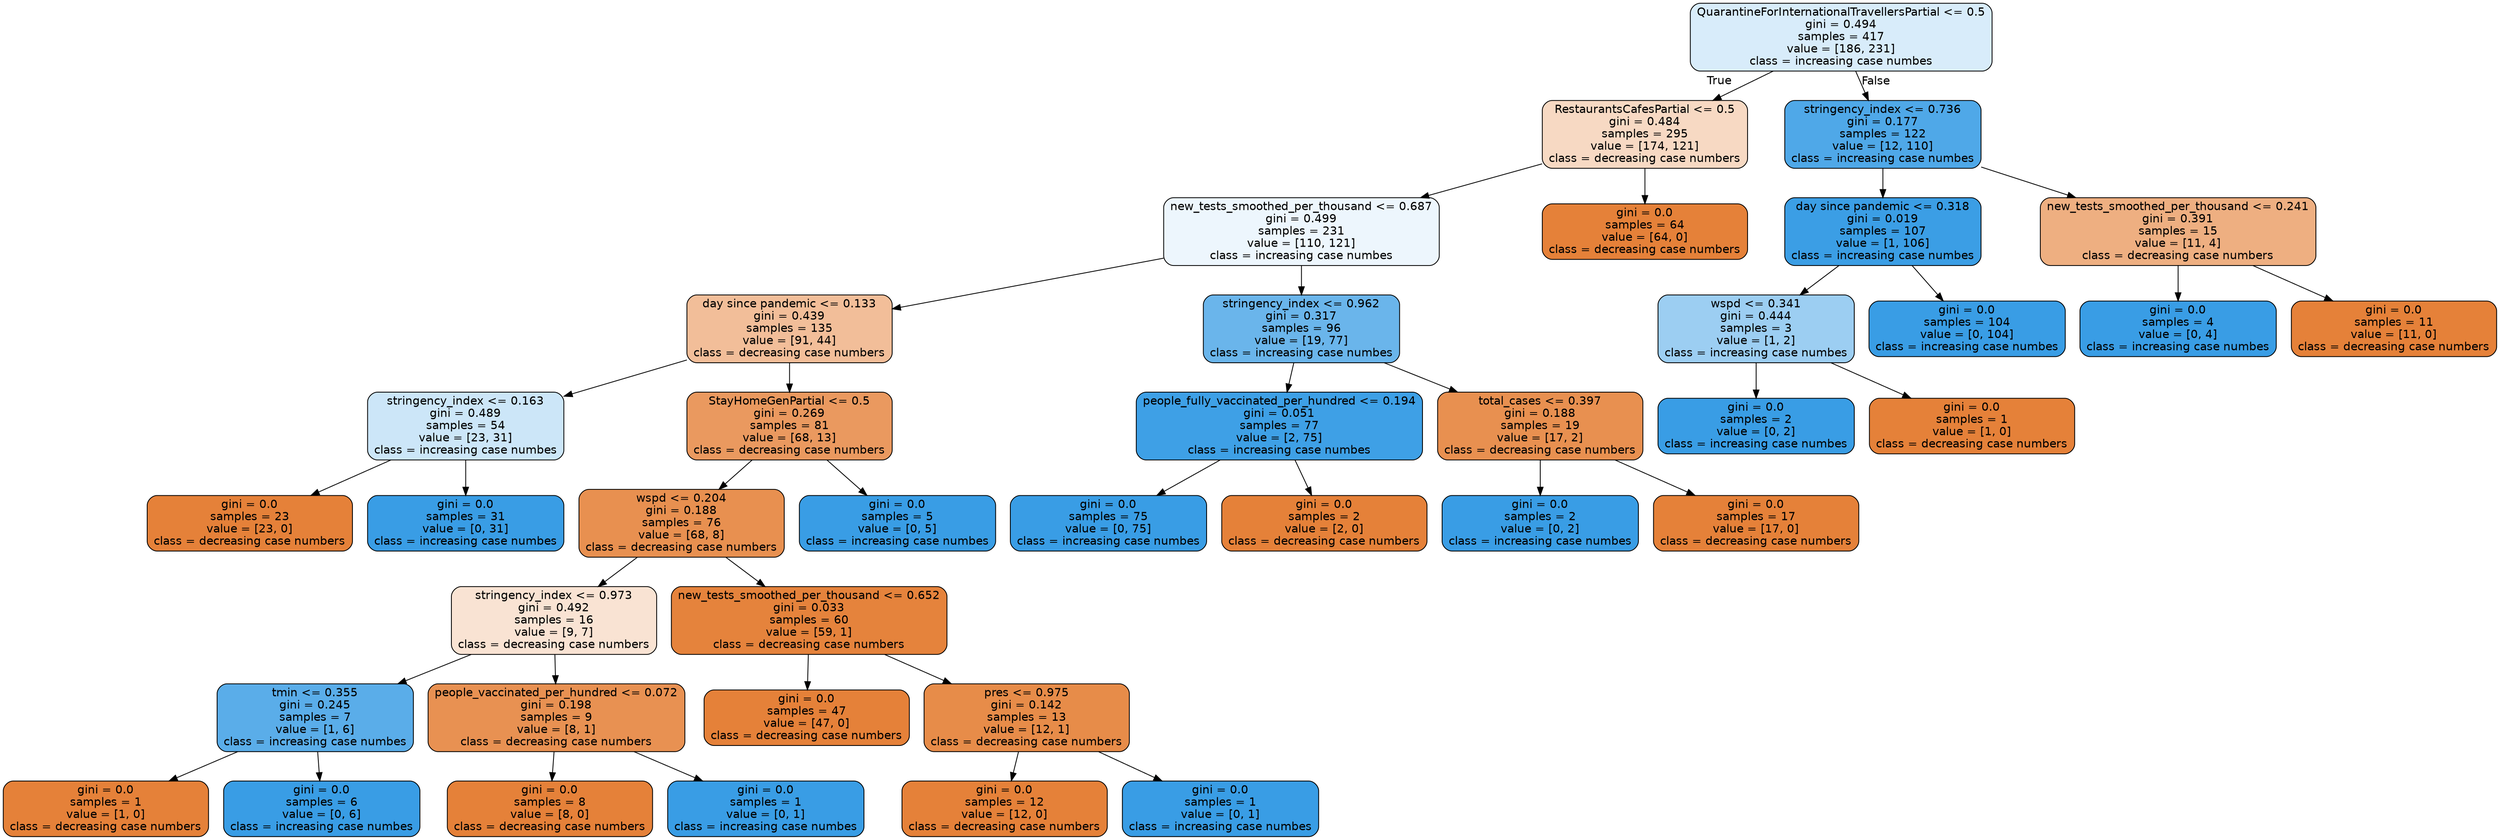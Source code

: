 digraph Tree {
node [shape=box, style="filled, rounded", color="black", fontname=helvetica] ;
edge [fontname=helvetica] ;
0 [label="QuarantineForInternationalTravellersPartial <= 0.5\ngini = 0.494\nsamples = 417\nvalue = [186, 231]\nclass = increasing case numbes", fillcolor="#d8ecfa"] ;
1 [label="RestaurantsCafesPartial <= 0.5\ngini = 0.484\nsamples = 295\nvalue = [174, 121]\nclass = decreasing case numbers", fillcolor="#f7d9c3"] ;
0 -> 1 [labeldistance=2.5, labelangle=45, headlabel="True"] ;
2 [label="new_tests_smoothed_per_thousand <= 0.687\ngini = 0.499\nsamples = 231\nvalue = [110, 121]\nclass = increasing case numbes", fillcolor="#edf6fd"] ;
1 -> 2 ;
3 [label="day since pandemic <= 0.133\ngini = 0.439\nsamples = 135\nvalue = [91, 44]\nclass = decreasing case numbers", fillcolor="#f2be99"] ;
2 -> 3 ;
4 [label="stringency_index <= 0.163\ngini = 0.489\nsamples = 54\nvalue = [23, 31]\nclass = increasing case numbes", fillcolor="#cce6f8"] ;
3 -> 4 ;
5 [label="gini = 0.0\nsamples = 23\nvalue = [23, 0]\nclass = decreasing case numbers", fillcolor="#e58139"] ;
4 -> 5 ;
6 [label="gini = 0.0\nsamples = 31\nvalue = [0, 31]\nclass = increasing case numbes", fillcolor="#399de5"] ;
4 -> 6 ;
7 [label="StayHomeGenPartial <= 0.5\ngini = 0.269\nsamples = 81\nvalue = [68, 13]\nclass = decreasing case numbers", fillcolor="#ea995f"] ;
3 -> 7 ;
8 [label="wspd <= 0.204\ngini = 0.188\nsamples = 76\nvalue = [68, 8]\nclass = decreasing case numbers", fillcolor="#e89050"] ;
7 -> 8 ;
9 [label="stringency_index <= 0.973\ngini = 0.492\nsamples = 16\nvalue = [9, 7]\nclass = decreasing case numbers", fillcolor="#f9e3d3"] ;
8 -> 9 ;
10 [label="tmin <= 0.355\ngini = 0.245\nsamples = 7\nvalue = [1, 6]\nclass = increasing case numbes", fillcolor="#5aade9"] ;
9 -> 10 ;
11 [label="gini = 0.0\nsamples = 1\nvalue = [1, 0]\nclass = decreasing case numbers", fillcolor="#e58139"] ;
10 -> 11 ;
12 [label="gini = 0.0\nsamples = 6\nvalue = [0, 6]\nclass = increasing case numbes", fillcolor="#399de5"] ;
10 -> 12 ;
13 [label="people_vaccinated_per_hundred <= 0.072\ngini = 0.198\nsamples = 9\nvalue = [8, 1]\nclass = decreasing case numbers", fillcolor="#e89152"] ;
9 -> 13 ;
14 [label="gini = 0.0\nsamples = 8\nvalue = [8, 0]\nclass = decreasing case numbers", fillcolor="#e58139"] ;
13 -> 14 ;
15 [label="gini = 0.0\nsamples = 1\nvalue = [0, 1]\nclass = increasing case numbes", fillcolor="#399de5"] ;
13 -> 15 ;
16 [label="new_tests_smoothed_per_thousand <= 0.652\ngini = 0.033\nsamples = 60\nvalue = [59, 1]\nclass = decreasing case numbers", fillcolor="#e5833c"] ;
8 -> 16 ;
17 [label="gini = 0.0\nsamples = 47\nvalue = [47, 0]\nclass = decreasing case numbers", fillcolor="#e58139"] ;
16 -> 17 ;
18 [label="pres <= 0.975\ngini = 0.142\nsamples = 13\nvalue = [12, 1]\nclass = decreasing case numbers", fillcolor="#e78c49"] ;
16 -> 18 ;
19 [label="gini = 0.0\nsamples = 12\nvalue = [12, 0]\nclass = decreasing case numbers", fillcolor="#e58139"] ;
18 -> 19 ;
20 [label="gini = 0.0\nsamples = 1\nvalue = [0, 1]\nclass = increasing case numbes", fillcolor="#399de5"] ;
18 -> 20 ;
21 [label="gini = 0.0\nsamples = 5\nvalue = [0, 5]\nclass = increasing case numbes", fillcolor="#399de5"] ;
7 -> 21 ;
22 [label="stringency_index <= 0.962\ngini = 0.317\nsamples = 96\nvalue = [19, 77]\nclass = increasing case numbes", fillcolor="#6ab5eb"] ;
2 -> 22 ;
23 [label="people_fully_vaccinated_per_hundred <= 0.194\ngini = 0.051\nsamples = 77\nvalue = [2, 75]\nclass = increasing case numbes", fillcolor="#3ea0e6"] ;
22 -> 23 ;
24 [label="gini = 0.0\nsamples = 75\nvalue = [0, 75]\nclass = increasing case numbes", fillcolor="#399de5"] ;
23 -> 24 ;
25 [label="gini = 0.0\nsamples = 2\nvalue = [2, 0]\nclass = decreasing case numbers", fillcolor="#e58139"] ;
23 -> 25 ;
26 [label="total_cases <= 0.397\ngini = 0.188\nsamples = 19\nvalue = [17, 2]\nclass = decreasing case numbers", fillcolor="#e89050"] ;
22 -> 26 ;
27 [label="gini = 0.0\nsamples = 2\nvalue = [0, 2]\nclass = increasing case numbes", fillcolor="#399de5"] ;
26 -> 27 ;
28 [label="gini = 0.0\nsamples = 17\nvalue = [17, 0]\nclass = decreasing case numbers", fillcolor="#e58139"] ;
26 -> 28 ;
29 [label="gini = 0.0\nsamples = 64\nvalue = [64, 0]\nclass = decreasing case numbers", fillcolor="#e58139"] ;
1 -> 29 ;
30 [label="stringency_index <= 0.736\ngini = 0.177\nsamples = 122\nvalue = [12, 110]\nclass = increasing case numbes", fillcolor="#4fa8e8"] ;
0 -> 30 [labeldistance=2.5, labelangle=-45, headlabel="False"] ;
31 [label="day since pandemic <= 0.318\ngini = 0.019\nsamples = 107\nvalue = [1, 106]\nclass = increasing case numbes", fillcolor="#3b9ee5"] ;
30 -> 31 ;
32 [label="wspd <= 0.341\ngini = 0.444\nsamples = 3\nvalue = [1, 2]\nclass = increasing case numbes", fillcolor="#9ccef2"] ;
31 -> 32 ;
33 [label="gini = 0.0\nsamples = 2\nvalue = [0, 2]\nclass = increasing case numbes", fillcolor="#399de5"] ;
32 -> 33 ;
34 [label="gini = 0.0\nsamples = 1\nvalue = [1, 0]\nclass = decreasing case numbers", fillcolor="#e58139"] ;
32 -> 34 ;
35 [label="gini = 0.0\nsamples = 104\nvalue = [0, 104]\nclass = increasing case numbes", fillcolor="#399de5"] ;
31 -> 35 ;
36 [label="new_tests_smoothed_per_thousand <= 0.241\ngini = 0.391\nsamples = 15\nvalue = [11, 4]\nclass = decreasing case numbers", fillcolor="#eeaf81"] ;
30 -> 36 ;
37 [label="gini = 0.0\nsamples = 4\nvalue = [0, 4]\nclass = increasing case numbes", fillcolor="#399de5"] ;
36 -> 37 ;
38 [label="gini = 0.0\nsamples = 11\nvalue = [11, 0]\nclass = decreasing case numbers", fillcolor="#e58139"] ;
36 -> 38 ;
}